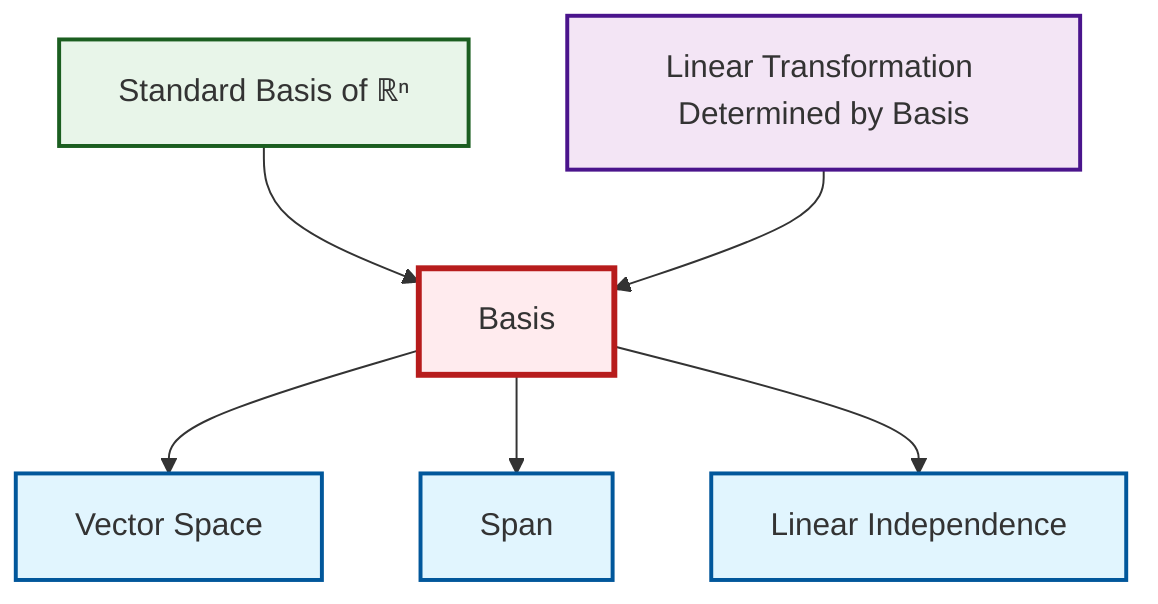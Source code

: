 graph TD
    classDef definition fill:#e1f5fe,stroke:#01579b,stroke-width:2px
    classDef theorem fill:#f3e5f5,stroke:#4a148c,stroke-width:2px
    classDef axiom fill:#fff3e0,stroke:#e65100,stroke-width:2px
    classDef example fill:#e8f5e9,stroke:#1b5e20,stroke-width:2px
    classDef current fill:#ffebee,stroke:#b71c1c,stroke-width:3px
    def-linear-independence["Linear Independence"]:::definition
    thm-linear-transformation-basis["Linear Transformation Determined by Basis"]:::theorem
    def-span["Span"]:::definition
    def-basis["Basis"]:::definition
    def-vector-space["Vector Space"]:::definition
    ex-standard-basis-rn["Standard Basis of ℝⁿ"]:::example
    ex-standard-basis-rn --> def-basis
    def-basis --> def-vector-space
    def-basis --> def-span
    def-basis --> def-linear-independence
    thm-linear-transformation-basis --> def-basis
    class def-basis current